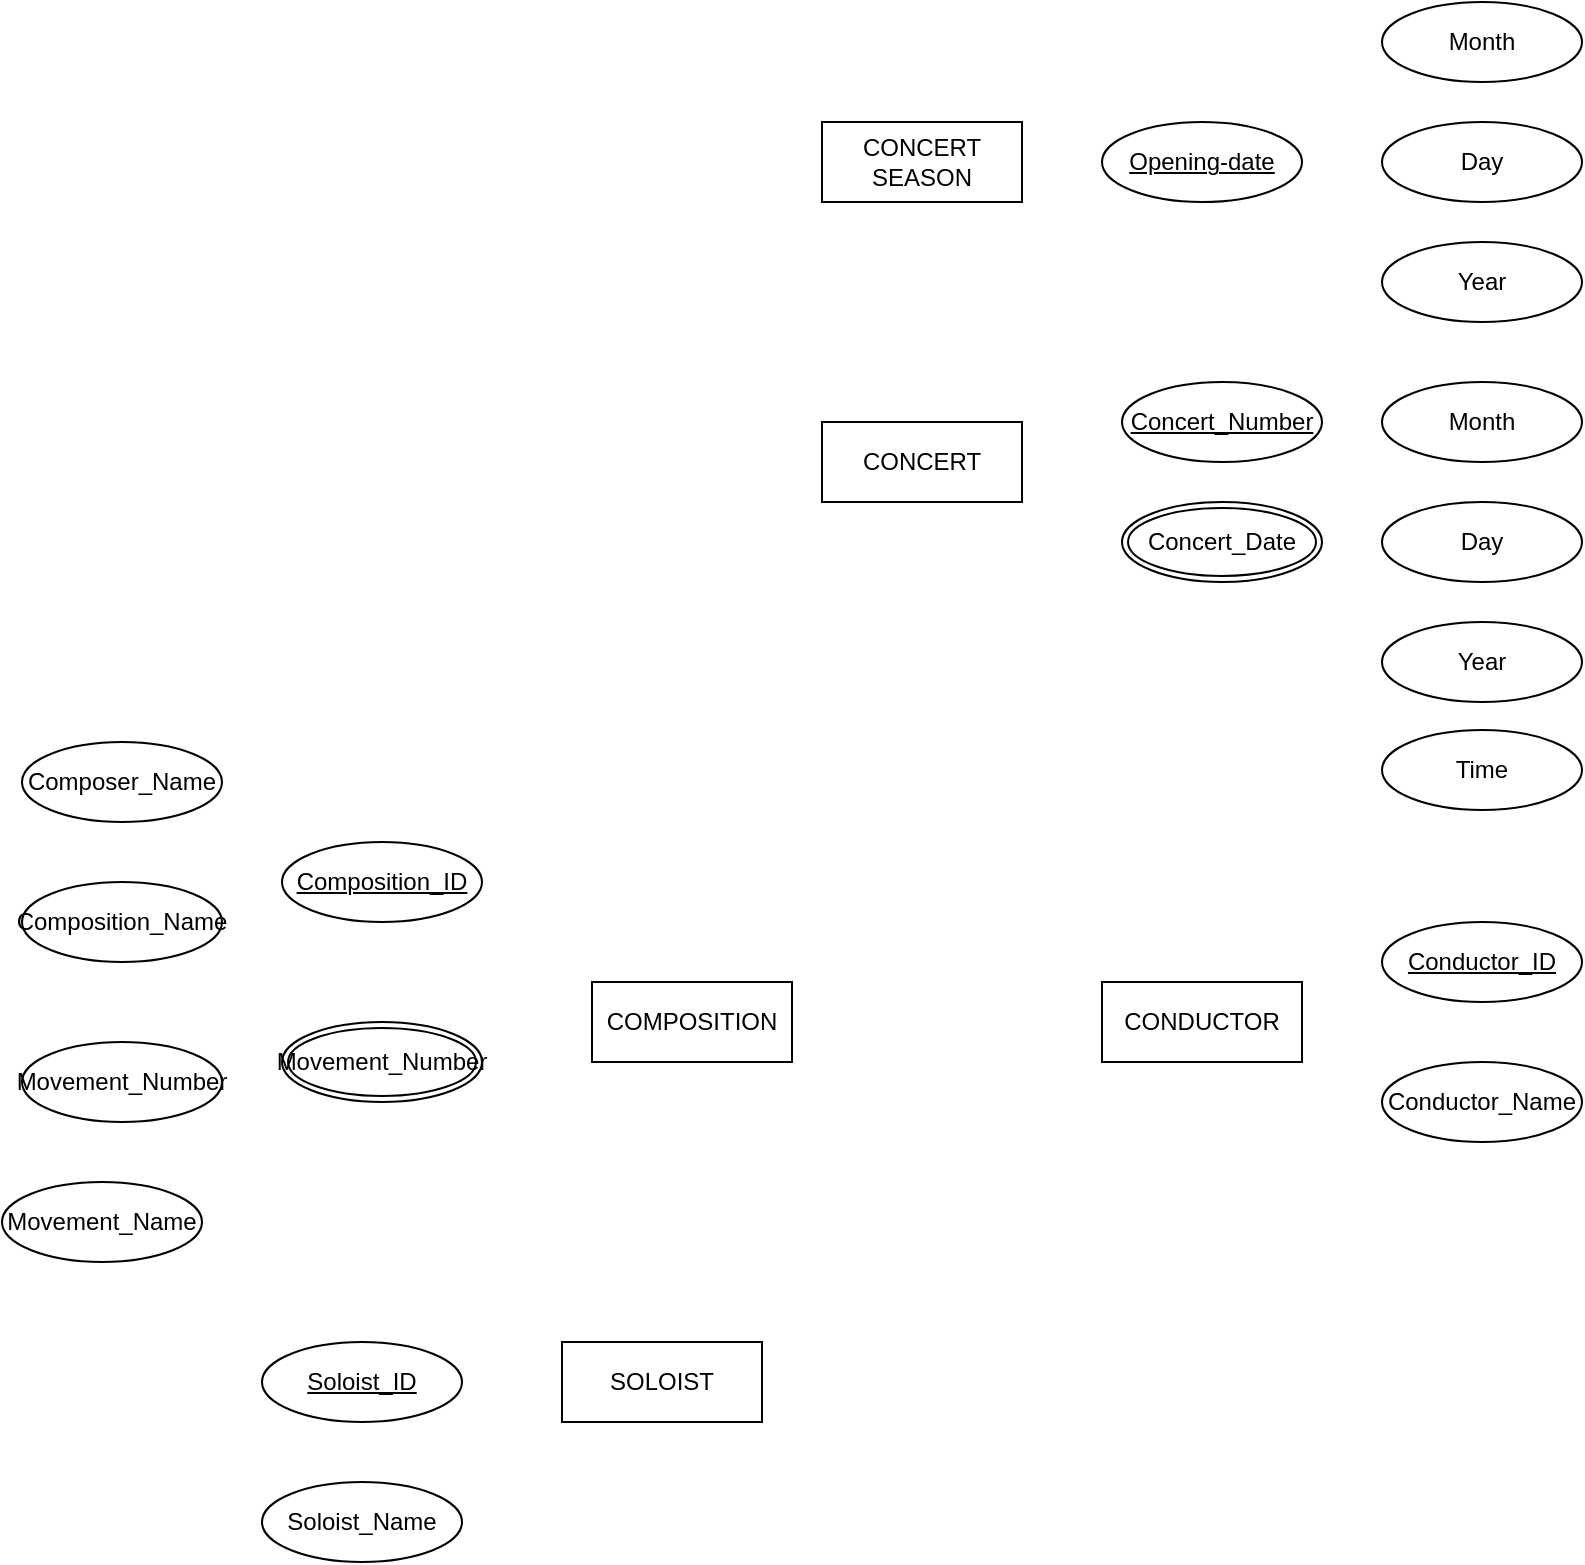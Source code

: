 <mxfile version="20.4.0" type="github" pages="2">
  <diagram id="RpsQzSNQOiCnJd_axAOH" name="交響樂團資料庫">
    <mxGraphModel dx="526" dy="502" grid="1" gridSize="10" guides="1" tooltips="1" connect="1" arrows="1" fold="1" page="1" pageScale="1" pageWidth="1169" pageHeight="827" math="0" shadow="0">
      <root>
        <mxCell id="0" />
        <mxCell id="1" parent="0" />
        <mxCell id="nQKAfLNm-9qSimOXwwPb-1" value="CONCERT SEASON" style="whiteSpace=wrap;html=1;align=center;" vertex="1" parent="1">
          <mxGeometry x="600" y="70" width="100" height="40" as="geometry" />
        </mxCell>
        <mxCell id="nQKAfLNm-9qSimOXwwPb-2" value="CONCERT" style="whiteSpace=wrap;html=1;align=center;" vertex="1" parent="1">
          <mxGeometry x="600" y="220" width="100" height="40" as="geometry" />
        </mxCell>
        <mxCell id="nQKAfLNm-9qSimOXwwPb-3" value="COMPOSITION" style="whiteSpace=wrap;html=1;align=center;" vertex="1" parent="1">
          <mxGeometry x="485" y="500" width="100" height="40" as="geometry" />
        </mxCell>
        <mxCell id="nQKAfLNm-9qSimOXwwPb-4" value="CONDUCTOR" style="whiteSpace=wrap;html=1;align=center;" vertex="1" parent="1">
          <mxGeometry x="740" y="500" width="100" height="40" as="geometry" />
        </mxCell>
        <mxCell id="nQKAfLNm-9qSimOXwwPb-5" value="SOLOIST" style="whiteSpace=wrap;html=1;align=center;" vertex="1" parent="1">
          <mxGeometry x="470" y="680" width="100" height="40" as="geometry" />
        </mxCell>
        <mxCell id="nQKAfLNm-9qSimOXwwPb-10" value="Opening-date" style="ellipse;whiteSpace=wrap;html=1;align=center;fontStyle=4;" vertex="1" parent="1">
          <mxGeometry x="740" y="70" width="100" height="40" as="geometry" />
        </mxCell>
        <mxCell id="nQKAfLNm-9qSimOXwwPb-11" value="Month" style="ellipse;whiteSpace=wrap;html=1;align=center;" vertex="1" parent="1">
          <mxGeometry x="880" y="10" width="100" height="40" as="geometry" />
        </mxCell>
        <mxCell id="nQKAfLNm-9qSimOXwwPb-12" value="Day" style="ellipse;whiteSpace=wrap;html=1;align=center;" vertex="1" parent="1">
          <mxGeometry x="880" y="70" width="100" height="40" as="geometry" />
        </mxCell>
        <mxCell id="nQKAfLNm-9qSimOXwwPb-13" value="Year" style="ellipse;whiteSpace=wrap;html=1;align=center;" vertex="1" parent="1">
          <mxGeometry x="880" y="130" width="100" height="40" as="geometry" />
        </mxCell>
        <mxCell id="nQKAfLNm-9qSimOXwwPb-20" value="Concert_Number" style="ellipse;whiteSpace=wrap;html=1;align=center;fontStyle=4;" vertex="1" parent="1">
          <mxGeometry x="750" y="200" width="100" height="40" as="geometry" />
        </mxCell>
        <mxCell id="nQKAfLNm-9qSimOXwwPb-22" value="Month" style="ellipse;whiteSpace=wrap;html=1;align=center;" vertex="1" parent="1">
          <mxGeometry x="880" y="200" width="100" height="40" as="geometry" />
        </mxCell>
        <mxCell id="nQKAfLNm-9qSimOXwwPb-23" value="Day" style="ellipse;whiteSpace=wrap;html=1;align=center;" vertex="1" parent="1">
          <mxGeometry x="880" y="260" width="100" height="40" as="geometry" />
        </mxCell>
        <mxCell id="nQKAfLNm-9qSimOXwwPb-24" value="Year" style="ellipse;whiteSpace=wrap;html=1;align=center;" vertex="1" parent="1">
          <mxGeometry x="880" y="320" width="100" height="40" as="geometry" />
        </mxCell>
        <mxCell id="nQKAfLNm-9qSimOXwwPb-25" value="Time" style="ellipse;whiteSpace=wrap;html=1;align=center;" vertex="1" parent="1">
          <mxGeometry x="880" y="374" width="100" height="40" as="geometry" />
        </mxCell>
        <mxCell id="nQKAfLNm-9qSimOXwwPb-32" value="Concert_Date" style="ellipse;shape=doubleEllipse;margin=3;whiteSpace=wrap;html=1;align=center;" vertex="1" parent="1">
          <mxGeometry x="750" y="260" width="100" height="40" as="geometry" />
        </mxCell>
        <mxCell id="nQKAfLNm-9qSimOXwwPb-33" value="Composition_ID" style="ellipse;whiteSpace=wrap;html=1;align=center;fontStyle=4;" vertex="1" parent="1">
          <mxGeometry x="330" y="430" width="100" height="40" as="geometry" />
        </mxCell>
        <mxCell id="nQKAfLNm-9qSimOXwwPb-34" value="Composer_Name" style="ellipse;whiteSpace=wrap;html=1;align=center;" vertex="1" parent="1">
          <mxGeometry x="200" y="380" width="100" height="40" as="geometry" />
        </mxCell>
        <mxCell id="nQKAfLNm-9qSimOXwwPb-35" value="Composition_Name" style="ellipse;whiteSpace=wrap;html=1;align=center;" vertex="1" parent="1">
          <mxGeometry x="200" y="450" width="100" height="40" as="geometry" />
        </mxCell>
        <mxCell id="nQKAfLNm-9qSimOXwwPb-37" value="Movement_Number" style="ellipse;whiteSpace=wrap;html=1;align=center;" vertex="1" parent="1">
          <mxGeometry x="200" y="530" width="100" height="40" as="geometry" />
        </mxCell>
        <mxCell id="nQKAfLNm-9qSimOXwwPb-38" value="Movement_Name" style="ellipse;whiteSpace=wrap;html=1;align=center;" vertex="1" parent="1">
          <mxGeometry x="190" y="600" width="100" height="40" as="geometry" />
        </mxCell>
        <mxCell id="nQKAfLNm-9qSimOXwwPb-39" value="Movement_Number" style="ellipse;shape=doubleEllipse;margin=3;whiteSpace=wrap;html=1;align=center;" vertex="1" parent="1">
          <mxGeometry x="330" y="520" width="100" height="40" as="geometry" />
        </mxCell>
        <mxCell id="nQKAfLNm-9qSimOXwwPb-40" value="Conductor_ID" style="ellipse;whiteSpace=wrap;html=1;align=center;fontStyle=4;" vertex="1" parent="1">
          <mxGeometry x="880" y="470" width="100" height="40" as="geometry" />
        </mxCell>
        <mxCell id="nQKAfLNm-9qSimOXwwPb-41" value="Conductor_Name" style="ellipse;whiteSpace=wrap;html=1;align=center;" vertex="1" parent="1">
          <mxGeometry x="880" y="540" width="100" height="40" as="geometry" />
        </mxCell>
        <mxCell id="nQKAfLNm-9qSimOXwwPb-42" value="Soloist_ID" style="ellipse;whiteSpace=wrap;html=1;align=center;fontStyle=4;" vertex="1" parent="1">
          <mxGeometry x="320" y="680" width="100" height="40" as="geometry" />
        </mxCell>
        <mxCell id="nQKAfLNm-9qSimOXwwPb-43" value="Soloist_Name" style="ellipse;whiteSpace=wrap;html=1;align=center;" vertex="1" parent="1">
          <mxGeometry x="320" y="750" width="100" height="40" as="geometry" />
        </mxCell>
      </root>
    </mxGraphModel>
  </diagram>
  <diagram id="PrOUR_Hacw8A-yNVF6gh" name="校務教務資料庫">
    <mxGraphModel dx="782" dy="436" grid="1" gridSize="10" guides="1" tooltips="1" connect="1" arrows="1" fold="1" page="1" pageScale="1" pageWidth="1169" pageHeight="827" math="0" shadow="0">
      <root>
        <mxCell id="0" />
        <mxCell id="1" parent="0" />
      </root>
    </mxGraphModel>
  </diagram>
</mxfile>

